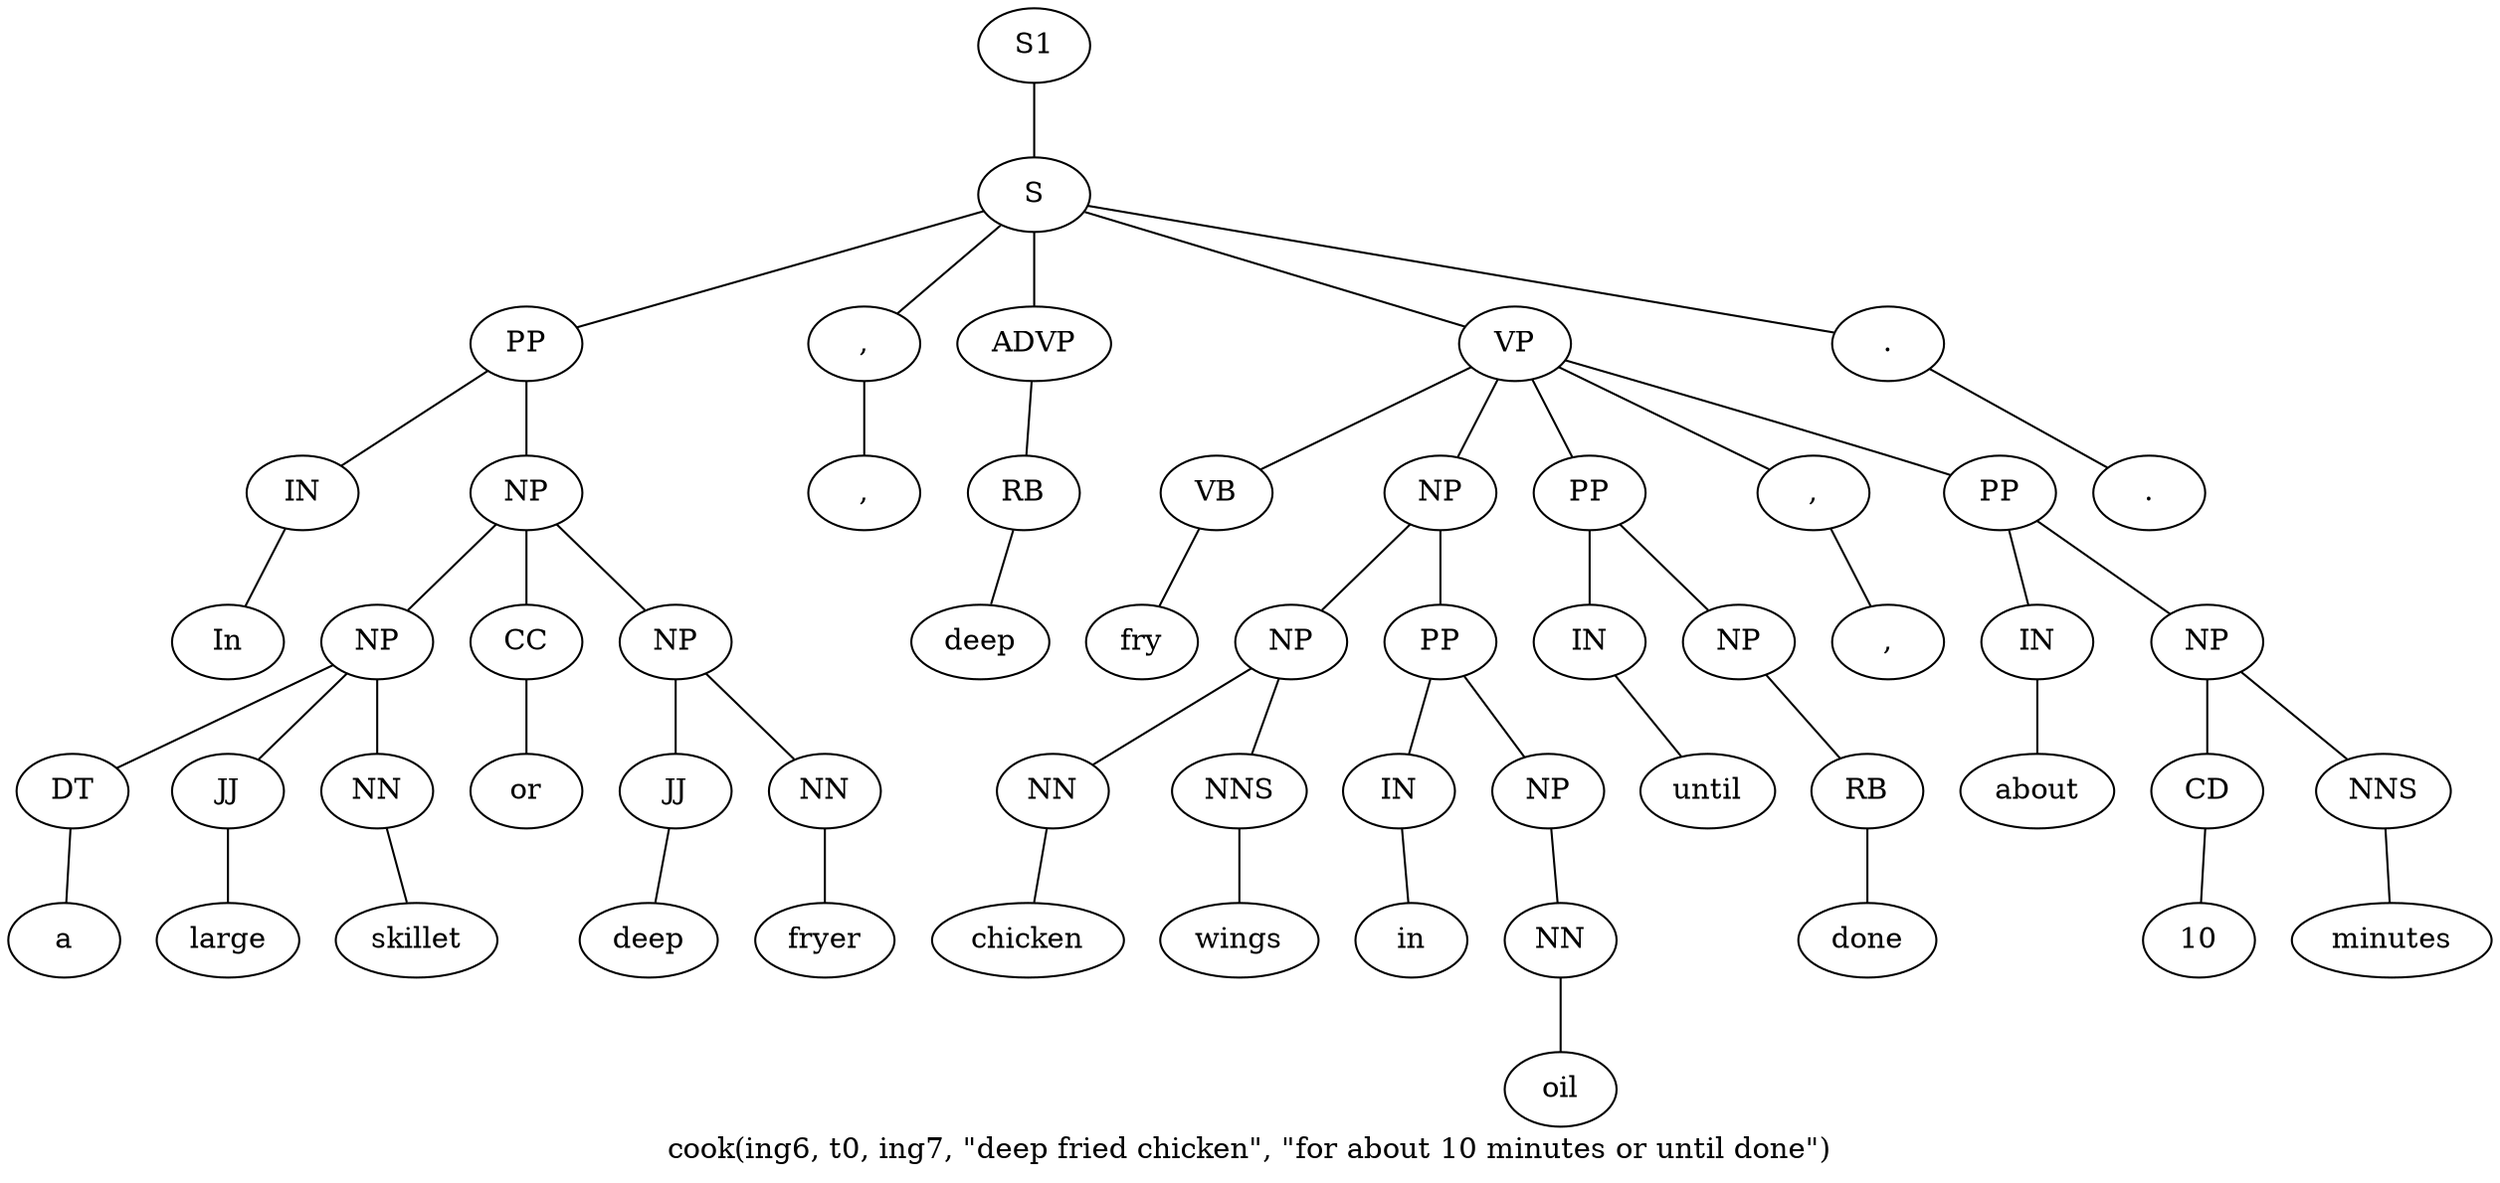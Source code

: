 graph SyntaxGraph {
	label = "cook(ing6, t0, ing7, \"deep fried chicken\", \"for about 10 minutes or until done\")";
	Node0 [label="S1"];
	Node1 [label="S"];
	Node2 [label="PP"];
	Node3 [label="IN"];
	Node4 [label="In"];
	Node5 [label="NP"];
	Node6 [label="NP"];
	Node7 [label="DT"];
	Node8 [label="a"];
	Node9 [label="JJ"];
	Node10 [label="large"];
	Node11 [label="NN"];
	Node12 [label="skillet"];
	Node13 [label="CC"];
	Node14 [label="or"];
	Node15 [label="NP"];
	Node16 [label="JJ"];
	Node17 [label="deep"];
	Node18 [label="NN"];
	Node19 [label="fryer"];
	Node20 [label=","];
	Node21 [label=","];
	Node22 [label="ADVP"];
	Node23 [label="RB"];
	Node24 [label="deep"];
	Node25 [label="VP"];
	Node26 [label="VB"];
	Node27 [label="fry"];
	Node28 [label="NP"];
	Node29 [label="NP"];
	Node30 [label="NN"];
	Node31 [label="chicken"];
	Node32 [label="NNS"];
	Node33 [label="wings"];
	Node34 [label="PP"];
	Node35 [label="IN"];
	Node36 [label="in"];
	Node37 [label="NP"];
	Node38 [label="NN"];
	Node39 [label="oil"];
	Node40 [label="PP"];
	Node41 [label="IN"];
	Node42 [label="until"];
	Node43 [label="NP"];
	Node44 [label="RB"];
	Node45 [label="done"];
	Node46 [label=","];
	Node47 [label=","];
	Node48 [label="PP"];
	Node49 [label="IN"];
	Node50 [label="about"];
	Node51 [label="NP"];
	Node52 [label="CD"];
	Node53 [label="10"];
	Node54 [label="NNS"];
	Node55 [label="minutes"];
	Node56 [label="."];
	Node57 [label="."];

	Node0 -- Node1;
	Node1 -- Node2;
	Node1 -- Node20;
	Node1 -- Node22;
	Node1 -- Node25;
	Node1 -- Node56;
	Node2 -- Node3;
	Node2 -- Node5;
	Node3 -- Node4;
	Node5 -- Node6;
	Node5 -- Node13;
	Node5 -- Node15;
	Node6 -- Node7;
	Node6 -- Node9;
	Node6 -- Node11;
	Node7 -- Node8;
	Node9 -- Node10;
	Node11 -- Node12;
	Node13 -- Node14;
	Node15 -- Node16;
	Node15 -- Node18;
	Node16 -- Node17;
	Node18 -- Node19;
	Node20 -- Node21;
	Node22 -- Node23;
	Node23 -- Node24;
	Node25 -- Node26;
	Node25 -- Node28;
	Node25 -- Node40;
	Node25 -- Node46;
	Node25 -- Node48;
	Node26 -- Node27;
	Node28 -- Node29;
	Node28 -- Node34;
	Node29 -- Node30;
	Node29 -- Node32;
	Node30 -- Node31;
	Node32 -- Node33;
	Node34 -- Node35;
	Node34 -- Node37;
	Node35 -- Node36;
	Node37 -- Node38;
	Node38 -- Node39;
	Node40 -- Node41;
	Node40 -- Node43;
	Node41 -- Node42;
	Node43 -- Node44;
	Node44 -- Node45;
	Node46 -- Node47;
	Node48 -- Node49;
	Node48 -- Node51;
	Node49 -- Node50;
	Node51 -- Node52;
	Node51 -- Node54;
	Node52 -- Node53;
	Node54 -- Node55;
	Node56 -- Node57;
}
